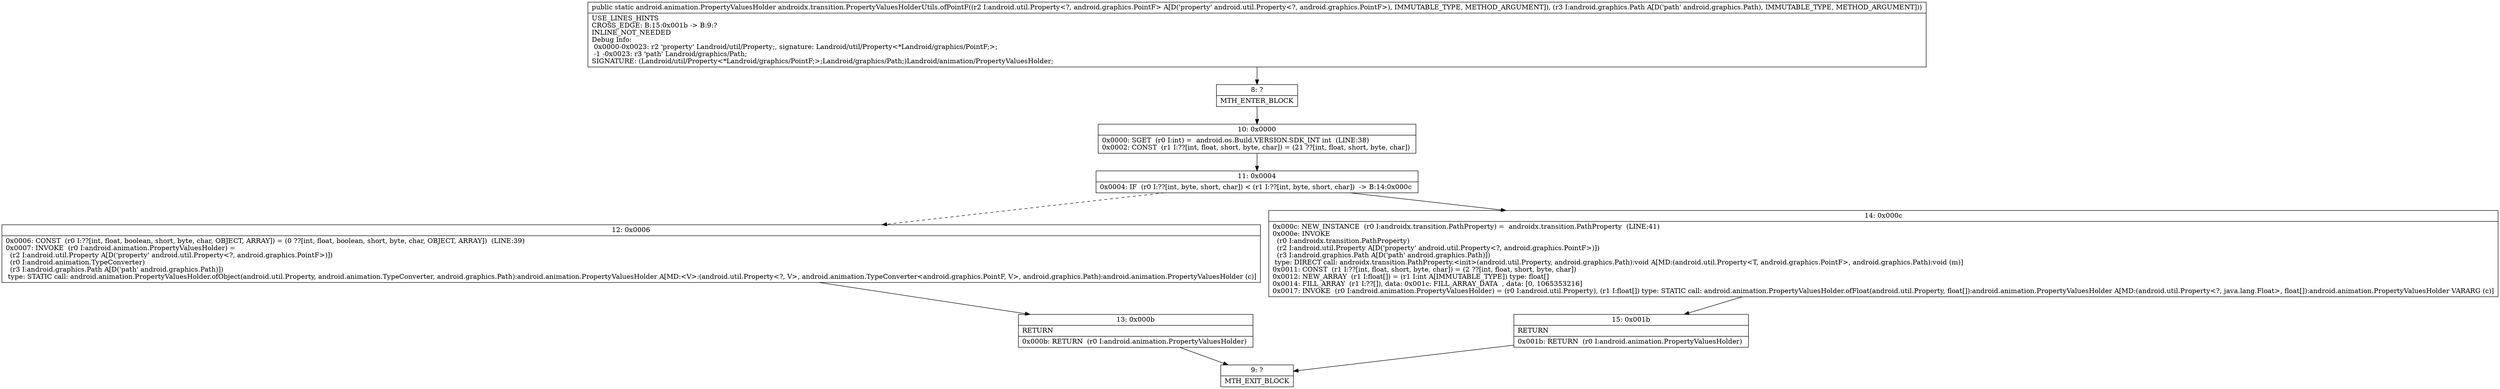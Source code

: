 digraph "CFG forandroidx.transition.PropertyValuesHolderUtils.ofPointF(Landroid\/util\/Property;Landroid\/graphics\/Path;)Landroid\/animation\/PropertyValuesHolder;" {
Node_8 [shape=record,label="{8\:\ ?|MTH_ENTER_BLOCK\l}"];
Node_10 [shape=record,label="{10\:\ 0x0000|0x0000: SGET  (r0 I:int) =  android.os.Build.VERSION.SDK_INT int  (LINE:38)\l0x0002: CONST  (r1 I:??[int, float, short, byte, char]) = (21 ??[int, float, short, byte, char]) \l}"];
Node_11 [shape=record,label="{11\:\ 0x0004|0x0004: IF  (r0 I:??[int, byte, short, char]) \< (r1 I:??[int, byte, short, char])  \-\> B:14:0x000c \l}"];
Node_12 [shape=record,label="{12\:\ 0x0006|0x0006: CONST  (r0 I:??[int, float, boolean, short, byte, char, OBJECT, ARRAY]) = (0 ??[int, float, boolean, short, byte, char, OBJECT, ARRAY])  (LINE:39)\l0x0007: INVOKE  (r0 I:android.animation.PropertyValuesHolder) = \l  (r2 I:android.util.Property A[D('property' android.util.Property\<?, android.graphics.PointF\>)])\l  (r0 I:android.animation.TypeConverter)\l  (r3 I:android.graphics.Path A[D('path' android.graphics.Path)])\l type: STATIC call: android.animation.PropertyValuesHolder.ofObject(android.util.Property, android.animation.TypeConverter, android.graphics.Path):android.animation.PropertyValuesHolder A[MD:\<V\>:(android.util.Property\<?, V\>, android.animation.TypeConverter\<android.graphics.PointF, V\>, android.graphics.Path):android.animation.PropertyValuesHolder (c)]\l}"];
Node_13 [shape=record,label="{13\:\ 0x000b|RETURN\l|0x000b: RETURN  (r0 I:android.animation.PropertyValuesHolder) \l}"];
Node_9 [shape=record,label="{9\:\ ?|MTH_EXIT_BLOCK\l}"];
Node_14 [shape=record,label="{14\:\ 0x000c|0x000c: NEW_INSTANCE  (r0 I:androidx.transition.PathProperty) =  androidx.transition.PathProperty  (LINE:41)\l0x000e: INVOKE  \l  (r0 I:androidx.transition.PathProperty)\l  (r2 I:android.util.Property A[D('property' android.util.Property\<?, android.graphics.PointF\>)])\l  (r3 I:android.graphics.Path A[D('path' android.graphics.Path)])\l type: DIRECT call: androidx.transition.PathProperty.\<init\>(android.util.Property, android.graphics.Path):void A[MD:(android.util.Property\<T, android.graphics.PointF\>, android.graphics.Path):void (m)]\l0x0011: CONST  (r1 I:??[int, float, short, byte, char]) = (2 ??[int, float, short, byte, char]) \l0x0012: NEW_ARRAY  (r1 I:float[]) = (r1 I:int A[IMMUTABLE_TYPE]) type: float[] \l0x0014: FILL_ARRAY  (r1 I:??[]), data: 0x001c: FILL_ARRAY_DATA  , data: [0, 1065353216] \l0x0017: INVOKE  (r0 I:android.animation.PropertyValuesHolder) = (r0 I:android.util.Property), (r1 I:float[]) type: STATIC call: android.animation.PropertyValuesHolder.ofFloat(android.util.Property, float[]):android.animation.PropertyValuesHolder A[MD:(android.util.Property\<?, java.lang.Float\>, float[]):android.animation.PropertyValuesHolder VARARG (c)]\l}"];
Node_15 [shape=record,label="{15\:\ 0x001b|RETURN\l|0x001b: RETURN  (r0 I:android.animation.PropertyValuesHolder) \l}"];
MethodNode[shape=record,label="{public static android.animation.PropertyValuesHolder androidx.transition.PropertyValuesHolderUtils.ofPointF((r2 I:android.util.Property\<?, android.graphics.PointF\> A[D('property' android.util.Property\<?, android.graphics.PointF\>), IMMUTABLE_TYPE, METHOD_ARGUMENT]), (r3 I:android.graphics.Path A[D('path' android.graphics.Path), IMMUTABLE_TYPE, METHOD_ARGUMENT]))  | USE_LINES_HINTS\lCROSS_EDGE: B:15:0x001b \-\> B:9:?\lINLINE_NOT_NEEDED\lDebug Info:\l  0x0000\-0x0023: r2 'property' Landroid\/util\/Property;, signature: Landroid\/util\/Property\<*Landroid\/graphics\/PointF;\>;\l  \-1 \-0x0023: r3 'path' Landroid\/graphics\/Path;\lSIGNATURE: (Landroid\/util\/Property\<*Landroid\/graphics\/PointF;\>;Landroid\/graphics\/Path;)Landroid\/animation\/PropertyValuesHolder;\l}"];
MethodNode -> Node_8;Node_8 -> Node_10;
Node_10 -> Node_11;
Node_11 -> Node_12[style=dashed];
Node_11 -> Node_14;
Node_12 -> Node_13;
Node_13 -> Node_9;
Node_14 -> Node_15;
Node_15 -> Node_9;
}

